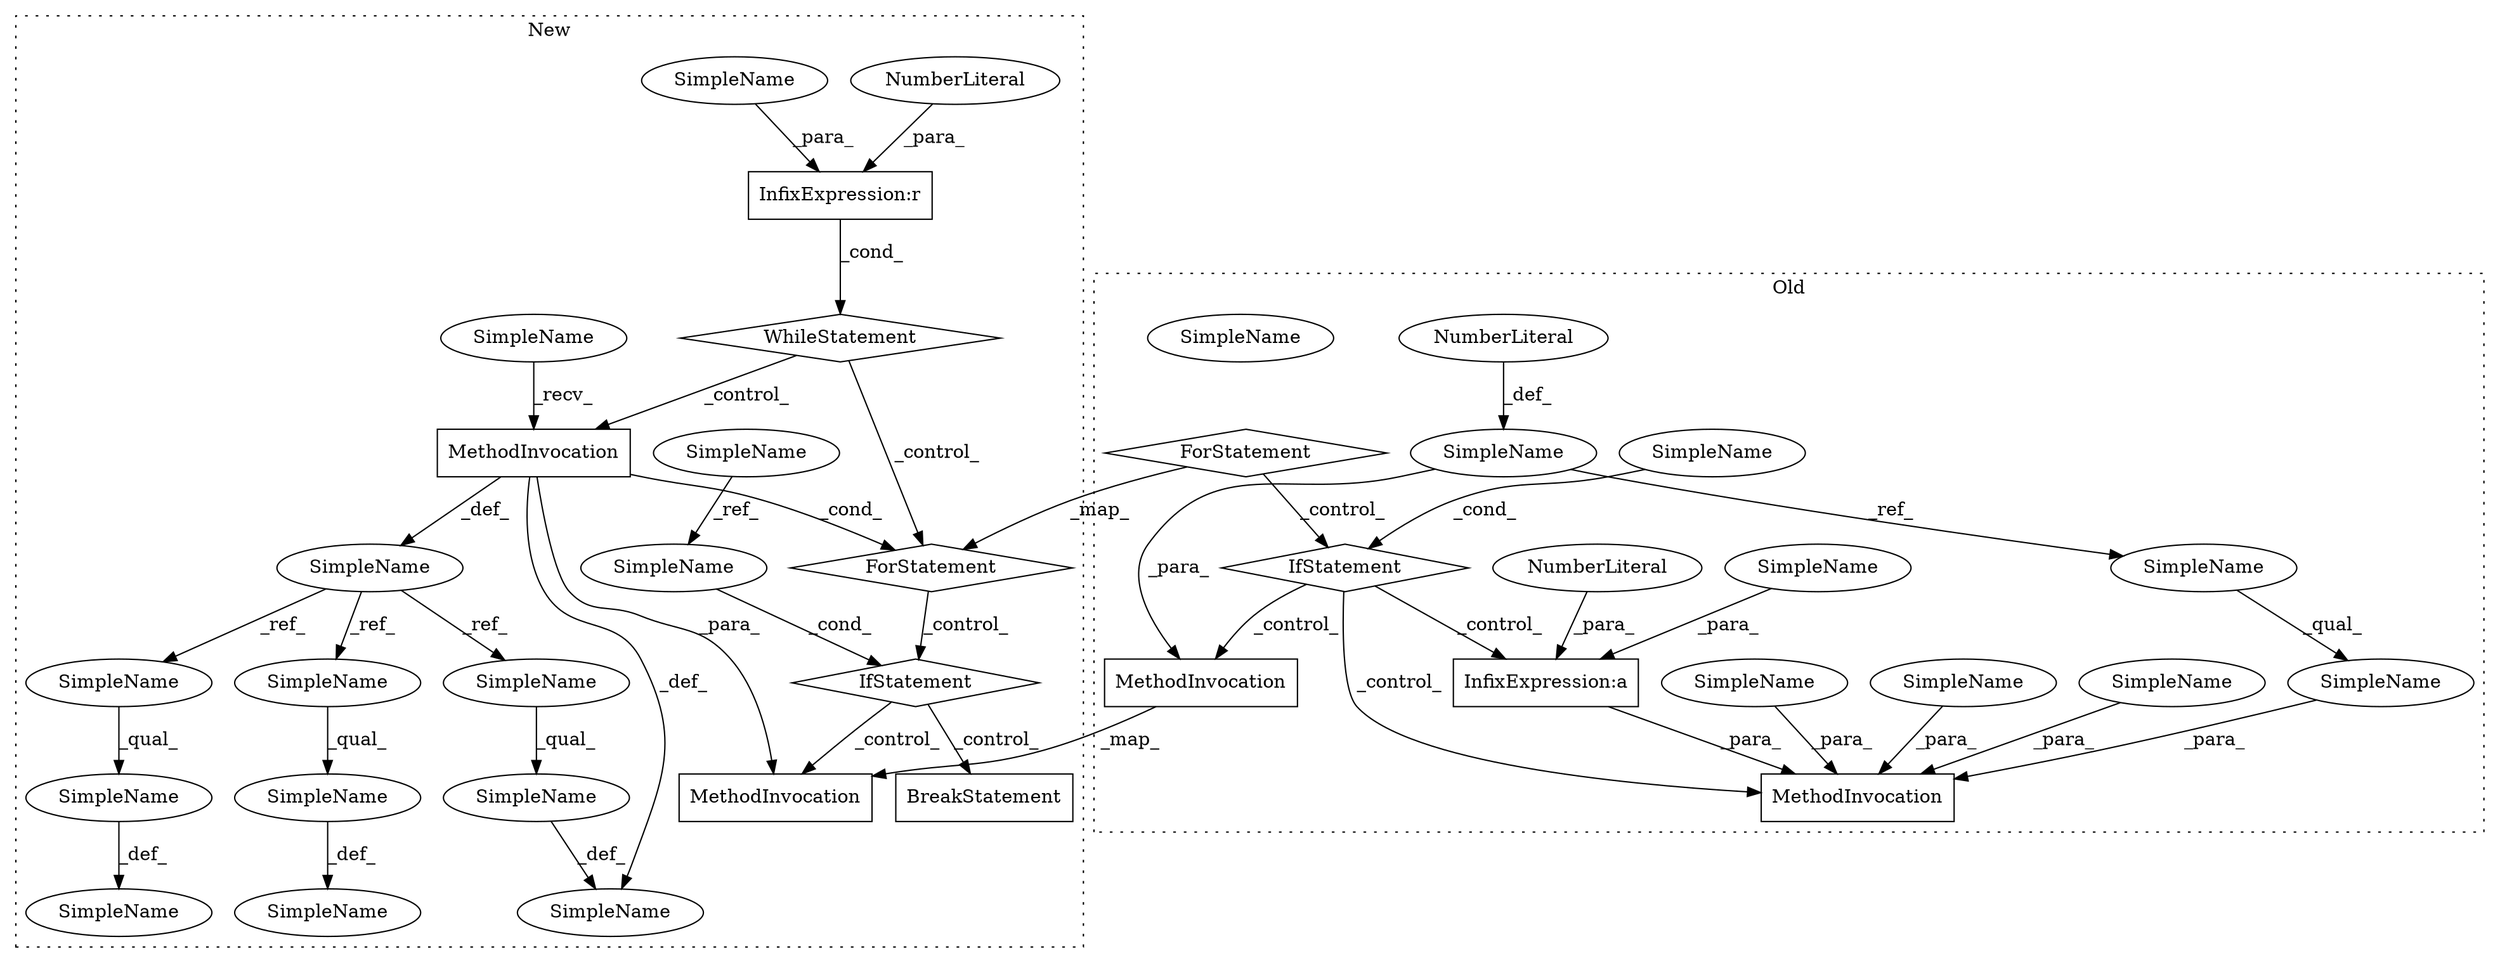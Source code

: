 digraph G {
subgraph cluster0 {
2 [label="ForStatement" a="24" s="3166,3201" l="5,14" shape="diamond"];
4 [label="IfStatement" a="25" s="3837,3849" l="4,26" shape="diamond"];
6 [label="MethodInvocation" a="32" s="3875,3959" l="18,1" shape="box"];
8 [label="MethodInvocation" a="32" s="4011,4032" l="16,1" shape="box"];
11 [label="NumberLiteral" a="34" s="3958" l="1" shape="ellipse"];
12 [label="NumberLiteral" a="34" s="3179" l="1" shape="ellipse"];
14 [label="SimpleName" a="42" s="3893" l="5" shape="ellipse"];
21 [label="SimpleName" a="42" s="3924" l="6" shape="ellipse"];
22 [label="SimpleName" a="42" s="3237" l="5" shape="ellipse"];
23 [label="SimpleName" a="42" s="3913" l="5" shape="ellipse"];
24 [label="SimpleName" a="42" s="3950" l="5" shape="ellipse"];
28 [label="SimpleName" a="42" s="3913" l="5" shape="ellipse"];
32 [label="SimpleName" a="42" s="3893" l="14" shape="ellipse"];
34 [label="SimpleName" a="42" s="3936" l="12" shape="ellipse"];
35 [label="SimpleName" a="42" s="3841" l="8" shape="ellipse"];
37 [label="InfixExpression:a" a="27" s="3955" l="3" shape="box"];
label = "Old";
style="dotted";
}
subgraph cluster1 {
1 [label="BreakStatement" a="10" s="4818" l="6" shape="box"];
3 [label="ForStatement" a="24" s="3539,3565" l="7,18" shape="diamond"];
5 [label="IfStatement" a="25" s="4257,4269" l="4,26" shape="diamond"];
7 [label="MethodInvocation" a="32" s="4876,4897" l="16,1" shape="box"];
9 [label="MethodInvocation" a="32" s="3394" l="5" shape="box"];
10 [label="NumberLiteral" a="34" s="3331" l="1" shape="ellipse"];
13 [label="SimpleName" a="42" s="3696" l="8" shape="ellipse"];
15 [label="SimpleName" a="42" s="3506" l="15" shape="ellipse"];
16 [label="SimpleName" a="42" s="3424" l="9" shape="ellipse"];
17 [label="SimpleName" a="42" s="3417" l="4" shape="ellipse"];
18 [label="SimpleName" a="42" s="3456" l="5" shape="ellipse"];
19 [label="SimpleName" a="42" s="4261" l="8" shape="ellipse"];
20 [label="SimpleName" a="42" s="3380" l="13" shape="ellipse"];
25 [label="SimpleName" a="42" s="3368" l="9" shape="ellipse"];
26 [label="SimpleName" a="42" s="3424" l="14" shape="ellipse"];
27 [label="SimpleName" a="42" s="3464" l="15" shape="ellipse"];
29 [label="SimpleName" a="42" s="3506" l="9" shape="ellipse"];
30 [label="SimpleName" a="42" s="3464" l="9" shape="ellipse"];
31 [label="SimpleName" a="42" s="3502" l="1" shape="ellipse"];
33 [label="SimpleName" a="42" s="3309" l="19" shape="ellipse"];
36 [label="WhileStatement" a="61" s="3302,3332" l="7,14" shape="diamond"];
38 [label="InfixExpression:r" a="27" s="3328" l="3" shape="box"];
label = "New";
style="dotted";
}
2 -> 4 [label="_control_"];
2 -> 3 [label="_map_"];
3 -> 5 [label="_control_"];
4 -> 6 [label="_control_"];
4 -> 37 [label="_control_"];
4 -> 8 [label="_control_"];
5 -> 1 [label="_control_"];
5 -> 7 [label="_control_"];
8 -> 7 [label="_map_"];
9 -> 7 [label="_para_"];
9 -> 31 [label="_def_"];
9 -> 3 [label="_cond_"];
9 -> 25 [label="_def_"];
10 -> 38 [label="_para_"];
11 -> 37 [label="_para_"];
12 -> 22 [label="_def_"];
13 -> 19 [label="_ref_"];
14 -> 32 [label="_qual_"];
15 -> 31 [label="_def_"];
16 -> 26 [label="_qual_"];
19 -> 5 [label="_cond_"];
20 -> 9 [label="_recv_"];
21 -> 6 [label="_para_"];
22 -> 14 [label="_ref_"];
22 -> 8 [label="_para_"];
24 -> 37 [label="_para_"];
25 -> 30 [label="_ref_"];
25 -> 16 [label="_ref_"];
25 -> 29 [label="_ref_"];
26 -> 17 [label="_def_"];
27 -> 18 [label="_def_"];
28 -> 6 [label="_para_"];
29 -> 15 [label="_qual_"];
30 -> 27 [label="_qual_"];
32 -> 6 [label="_para_"];
33 -> 38 [label="_para_"];
34 -> 6 [label="_para_"];
35 -> 4 [label="_cond_"];
36 -> 9 [label="_control_"];
36 -> 3 [label="_control_"];
37 -> 6 [label="_para_"];
38 -> 36 [label="_cond_"];
}